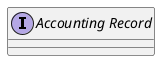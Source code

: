 @startuml
interface "Accounting Record" as group___apel_accounting [[../groups/group___apel_accounting.html]]
@enduml
